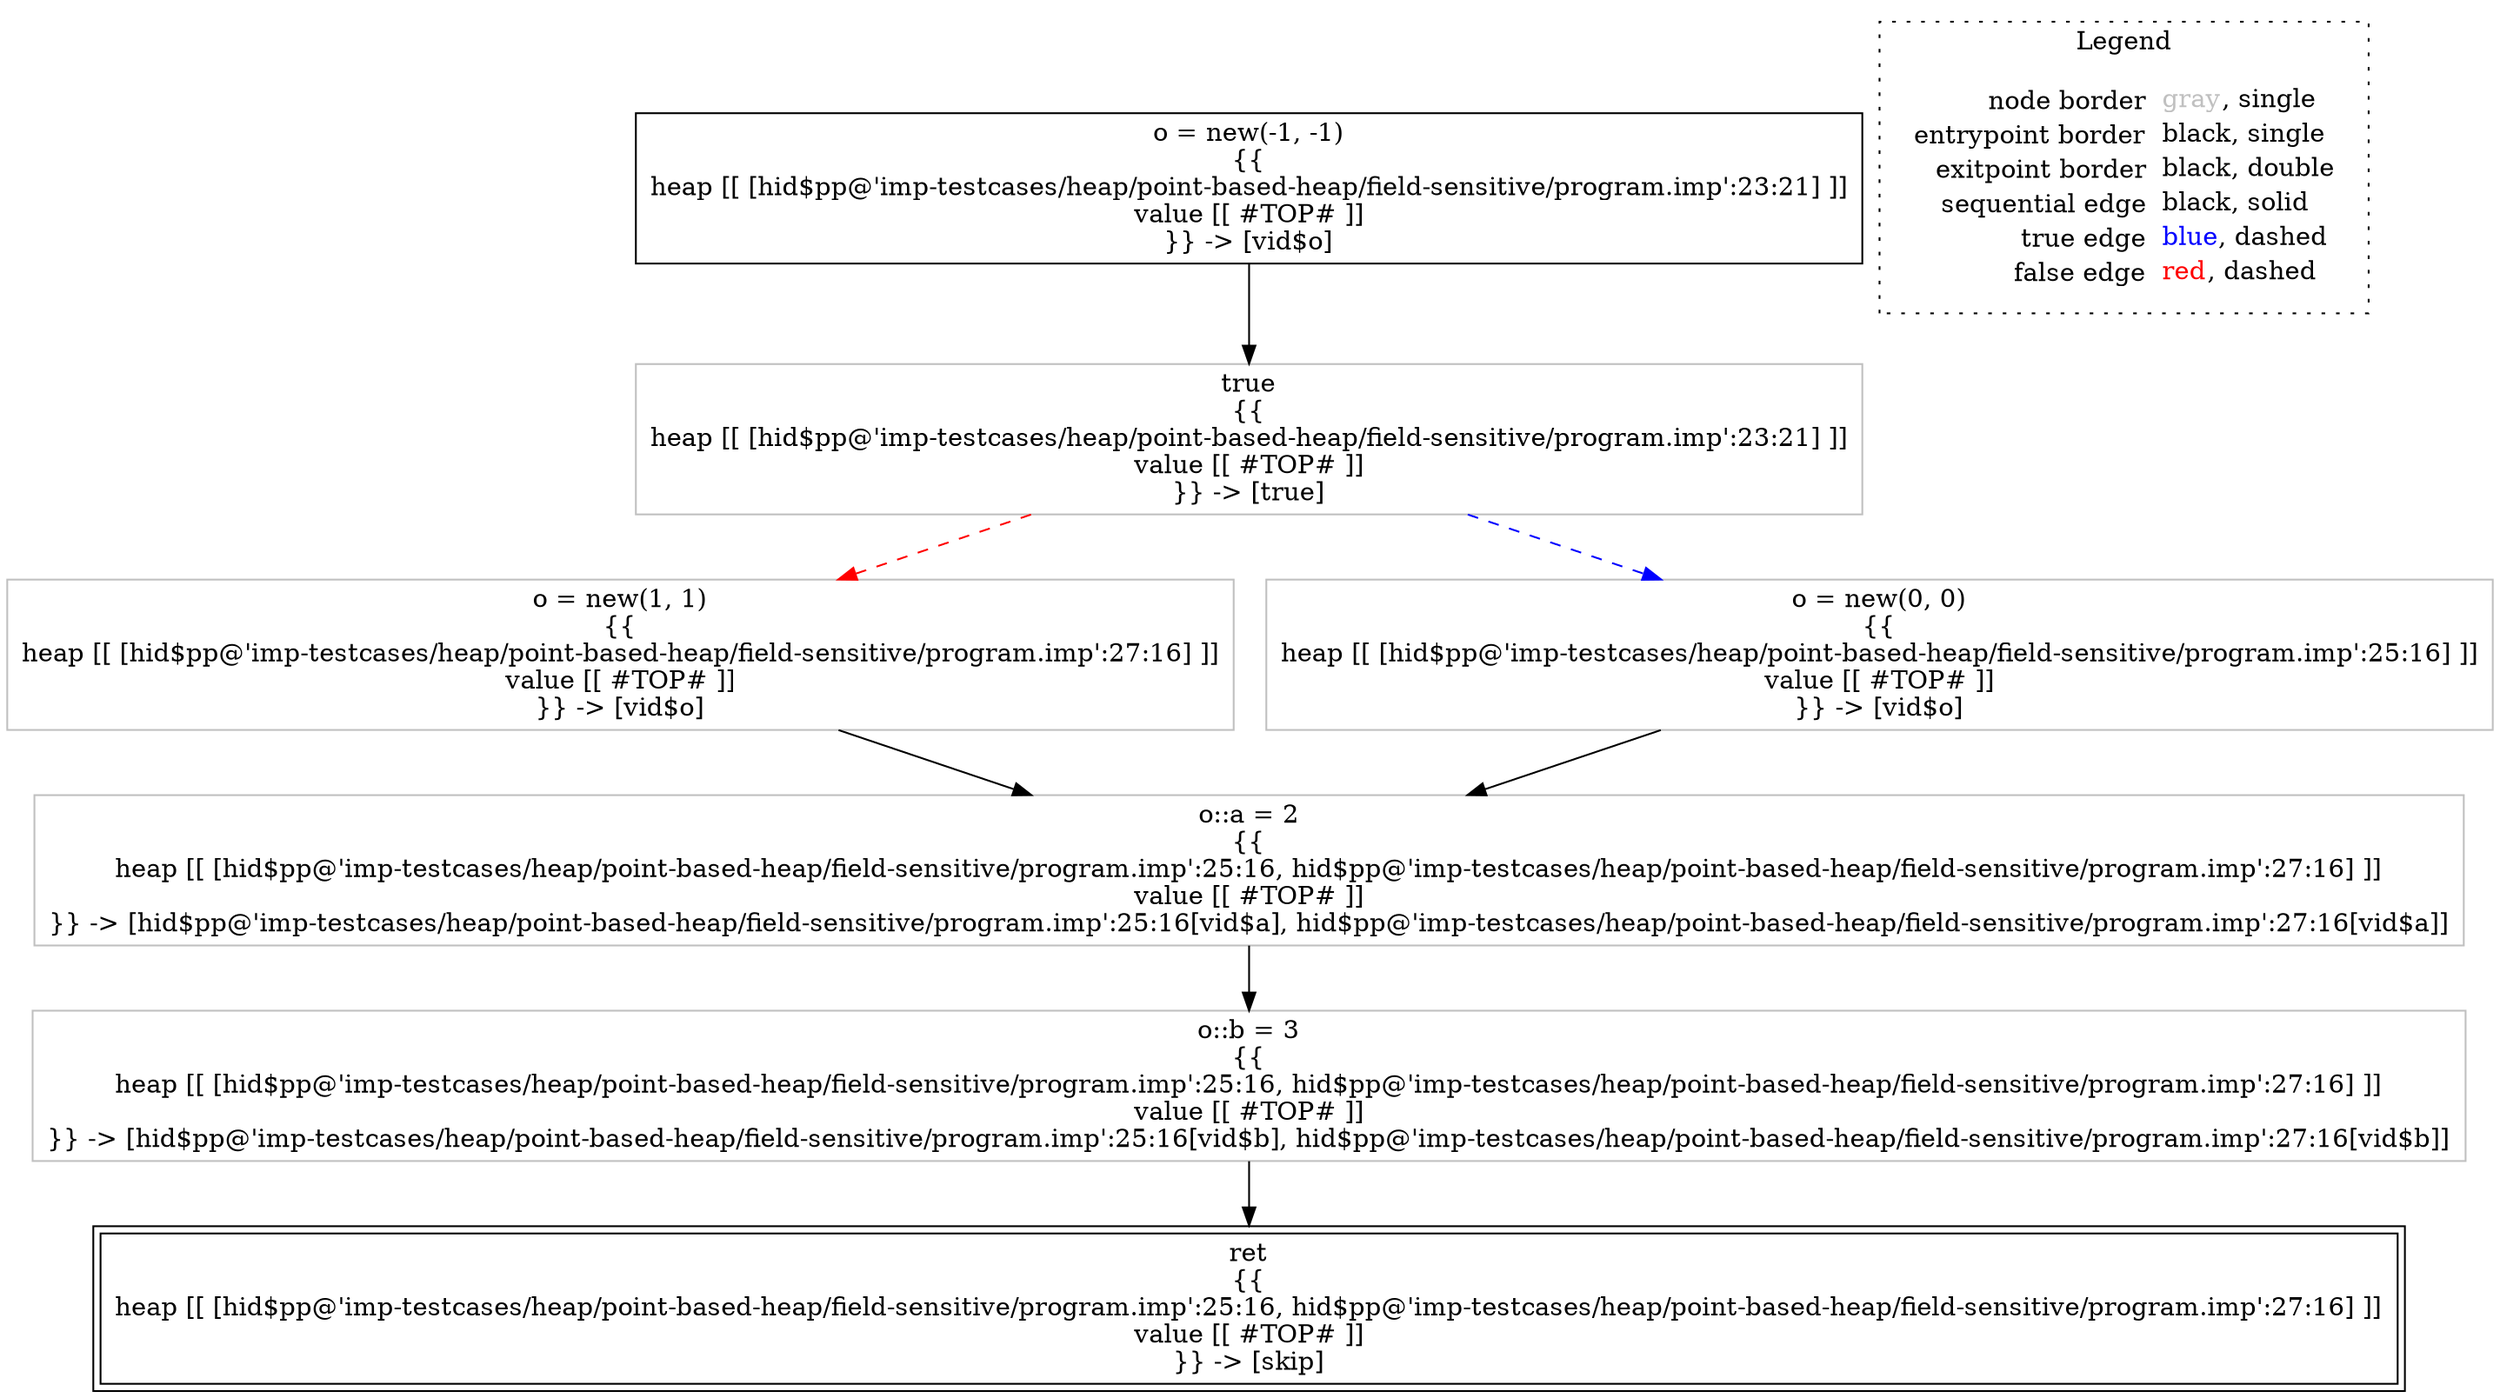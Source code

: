 digraph {
	"node0" [shape="rect",color="black",label=<o = new(-1, -1)<BR/>{{<BR/>heap [[ [hid$pp@'imp-testcases/heap/point-based-heap/field-sensitive/program.imp':23:21] ]]<BR/>value [[ #TOP# ]]<BR/>}} -&gt; [vid$o]>];
	"node1" [shape="rect",color="gray",label=<o = new(1, 1)<BR/>{{<BR/>heap [[ [hid$pp@'imp-testcases/heap/point-based-heap/field-sensitive/program.imp':27:16] ]]<BR/>value [[ #TOP# ]]<BR/>}} -&gt; [vid$o]>];
	"node2" [shape="rect",color="gray",label=<true<BR/>{{<BR/>heap [[ [hid$pp@'imp-testcases/heap/point-based-heap/field-sensitive/program.imp':23:21] ]]<BR/>value [[ #TOP# ]]<BR/>}} -&gt; [true]>];
	"node3" [shape="rect",color="gray",label=<o::b = 3<BR/>{{<BR/>heap [[ [hid$pp@'imp-testcases/heap/point-based-heap/field-sensitive/program.imp':25:16, hid$pp@'imp-testcases/heap/point-based-heap/field-sensitive/program.imp':27:16] ]]<BR/>value [[ #TOP# ]]<BR/>}} -&gt; [hid$pp@'imp-testcases/heap/point-based-heap/field-sensitive/program.imp':25:16[vid$b], hid$pp@'imp-testcases/heap/point-based-heap/field-sensitive/program.imp':27:16[vid$b]]>];
	"node4" [shape="rect",color="black",peripheries="2",label=<ret<BR/>{{<BR/>heap [[ [hid$pp@'imp-testcases/heap/point-based-heap/field-sensitive/program.imp':25:16, hid$pp@'imp-testcases/heap/point-based-heap/field-sensitive/program.imp':27:16] ]]<BR/>value [[ #TOP# ]]<BR/>}} -&gt; [skip]>];
	"node5" [shape="rect",color="gray",label=<o = new(0, 0)<BR/>{{<BR/>heap [[ [hid$pp@'imp-testcases/heap/point-based-heap/field-sensitive/program.imp':25:16] ]]<BR/>value [[ #TOP# ]]<BR/>}} -&gt; [vid$o]>];
	"node6" [shape="rect",color="gray",label=<o::a = 2<BR/>{{<BR/>heap [[ [hid$pp@'imp-testcases/heap/point-based-heap/field-sensitive/program.imp':25:16, hid$pp@'imp-testcases/heap/point-based-heap/field-sensitive/program.imp':27:16] ]]<BR/>value [[ #TOP# ]]<BR/>}} -&gt; [hid$pp@'imp-testcases/heap/point-based-heap/field-sensitive/program.imp':25:16[vid$a], hid$pp@'imp-testcases/heap/point-based-heap/field-sensitive/program.imp':27:16[vid$a]]>];
	"node1" -> "node6" [color="black"];
	"node2" -> "node1" [color="red",style="dashed"];
	"node2" -> "node5" [color="blue",style="dashed"];
	"node3" -> "node4" [color="black"];
	"node0" -> "node2" [color="black"];
	"node5" -> "node6" [color="black"];
	"node6" -> "node3" [color="black"];
subgraph cluster_legend {
	label="Legend";
	style=dotted;
	node [shape=plaintext];
	"legend" [label=<<table border="0" cellpadding="2" cellspacing="0" cellborder="0"><tr><td align="right">node border&nbsp;</td><td align="left"><font color="gray">gray</font>, single</td></tr><tr><td align="right">entrypoint border&nbsp;</td><td align="left"><font color="black">black</font>, single</td></tr><tr><td align="right">exitpoint border&nbsp;</td><td align="left"><font color="black">black</font>, double</td></tr><tr><td align="right">sequential edge&nbsp;</td><td align="left"><font color="black">black</font>, solid</td></tr><tr><td align="right">true edge&nbsp;</td><td align="left"><font color="blue">blue</font>, dashed</td></tr><tr><td align="right">false edge&nbsp;</td><td align="left"><font color="red">red</font>, dashed</td></tr></table>>];
}

}
